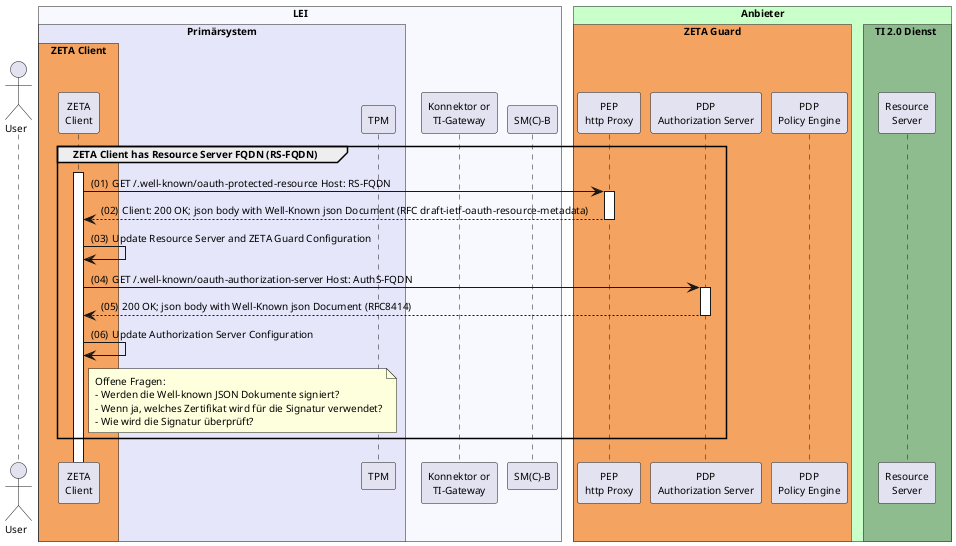 @startuml "discovery-and-configuration"
autonumber "(00)"
skinparam defaultFontSize 10
skinparam defaultFontName Helvetica
skinparam DefaultMonospacedFontName Courier
skinparam lengthAdjust none
skinparam sequenceReferenceBackgroundColor White
skinparam SequenceReferenceFontSize 12
/'skinparam SequenceReferenceFontStyle bold
'/


!pragma teoz true

Actor User
box "LEI" #GhostWhite
  box "Primärsystem" #Lavender
    box "ZETA Client" #SandyBrown
      participant Client as "ZETA\nClient"
    end box
    participant TPM as "TPM"
  end box
  participant Konnektor as "Konnektor or\nTI-Gateway"
  participant SMB as "SM(C)-B"
end box

box "Anbieter" #TECHNOLOGY
  box "ZETA Guard" #SandyBrown
    participant HP as "PEP\nhttp Proxy"
    participant AuthS as "PDP\nAuthorization Server" 
    participant PE as "PDP\nPolicy Engine"
  end box
    box TI 2.0 Dienst #DarkSeaGreen
      participant RS as "Resource\nServer"
    end box
end box

group ZETA Client has Resource Server FQDN (RS-FQDN)
  Client ++
  Client -> HP ++ : GET /.well-known/oauth-protected-resource Host: RS-FQDN
  HP --> Client -- : Client: 200 OK; json body with Well-Known json Document (RFC draft-ietf-oauth-resource-metadata)
  Client -> Client: Update Resource Server and ZETA Guard Configuration
  Client -> AuthS ++ : GET /.well-known/oauth-authorization-server Host: AuthS-FQDN
  AuthS --> Client -- : 200 OK; json body with Well-Known json Document (RFC8414)
  Client -> Client: Update Authorization Server Configuration
  
  note right of Client
    Offene Fragen:
    - Werden die Well-known JSON Dokumente signiert?
    - Wenn ja, welches Zertifikat wird für die Signatur verwendet?
    - Wie wird die Signatur überprüft?
  end note
end

@enduml